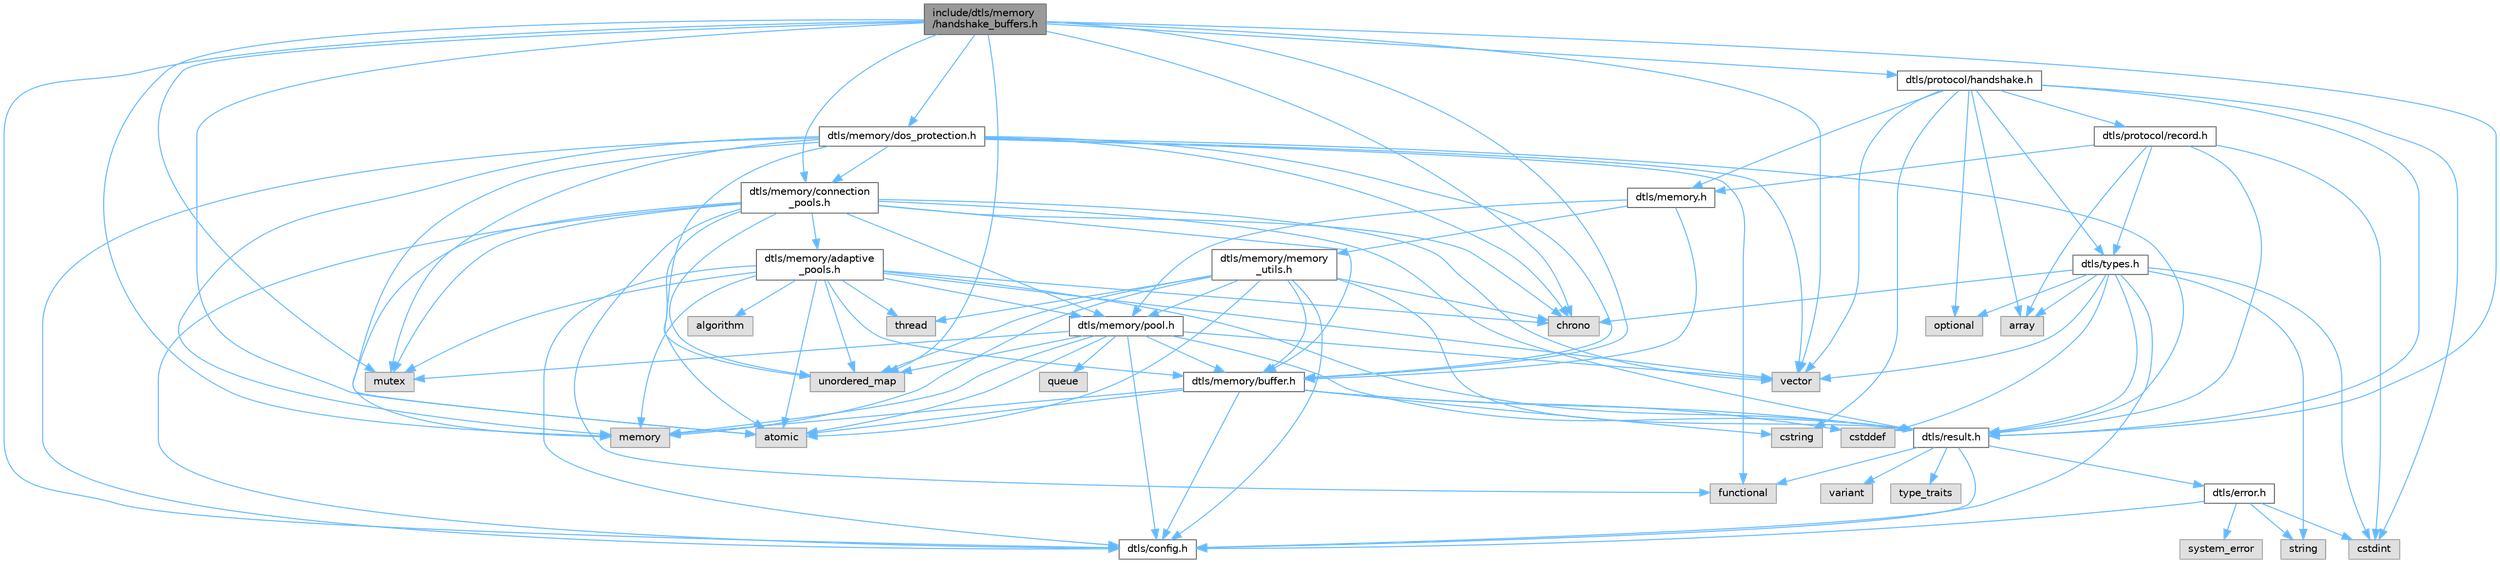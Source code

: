 digraph "include/dtls/memory/handshake_buffers.h"
{
 // LATEX_PDF_SIZE
  bgcolor="transparent";
  edge [fontname=Helvetica,fontsize=10,labelfontname=Helvetica,labelfontsize=10];
  node [fontname=Helvetica,fontsize=10,shape=box,height=0.2,width=0.4];
  Node1 [id="Node000001",label="include/dtls/memory\l/handshake_buffers.h",height=0.2,width=0.4,color="gray40", fillcolor="grey60", style="filled", fontcolor="black",tooltip=" "];
  Node1 -> Node2 [id="edge1_Node000001_Node000002",color="steelblue1",style="solid",tooltip=" "];
  Node2 [id="Node000002",label="dtls/config.h",height=0.2,width=0.4,color="grey40", fillcolor="white", style="filled",URL="$config_8h.html",tooltip=" "];
  Node1 -> Node3 [id="edge2_Node000001_Node000003",color="steelblue1",style="solid",tooltip=" "];
  Node3 [id="Node000003",label="dtls/result.h",height=0.2,width=0.4,color="grey40", fillcolor="white", style="filled",URL="$result_8h.html",tooltip=" "];
  Node3 -> Node2 [id="edge3_Node000003_Node000002",color="steelblue1",style="solid",tooltip=" "];
  Node3 -> Node4 [id="edge4_Node000003_Node000004",color="steelblue1",style="solid",tooltip=" "];
  Node4 [id="Node000004",label="dtls/error.h",height=0.2,width=0.4,color="grey40", fillcolor="white", style="filled",URL="$error_8h.html",tooltip=" "];
  Node4 -> Node2 [id="edge5_Node000004_Node000002",color="steelblue1",style="solid",tooltip=" "];
  Node4 -> Node5 [id="edge6_Node000004_Node000005",color="steelblue1",style="solid",tooltip=" "];
  Node5 [id="Node000005",label="system_error",height=0.2,width=0.4,color="grey60", fillcolor="#E0E0E0", style="filled",tooltip=" "];
  Node4 -> Node6 [id="edge7_Node000004_Node000006",color="steelblue1",style="solid",tooltip=" "];
  Node6 [id="Node000006",label="string",height=0.2,width=0.4,color="grey60", fillcolor="#E0E0E0", style="filled",tooltip=" "];
  Node4 -> Node7 [id="edge8_Node000004_Node000007",color="steelblue1",style="solid",tooltip=" "];
  Node7 [id="Node000007",label="cstdint",height=0.2,width=0.4,color="grey60", fillcolor="#E0E0E0", style="filled",tooltip=" "];
  Node3 -> Node8 [id="edge9_Node000003_Node000008",color="steelblue1",style="solid",tooltip=" "];
  Node8 [id="Node000008",label="variant",height=0.2,width=0.4,color="grey60", fillcolor="#E0E0E0", style="filled",tooltip=" "];
  Node3 -> Node9 [id="edge10_Node000003_Node000009",color="steelblue1",style="solid",tooltip=" "];
  Node9 [id="Node000009",label="functional",height=0.2,width=0.4,color="grey60", fillcolor="#E0E0E0", style="filled",tooltip=" "];
  Node3 -> Node10 [id="edge11_Node000003_Node000010",color="steelblue1",style="solid",tooltip=" "];
  Node10 [id="Node000010",label="type_traits",height=0.2,width=0.4,color="grey60", fillcolor="#E0E0E0", style="filled",tooltip=" "];
  Node1 -> Node11 [id="edge12_Node000001_Node000011",color="steelblue1",style="solid",tooltip=" "];
  Node11 [id="Node000011",label="dtls/memory/buffer.h",height=0.2,width=0.4,color="grey40", fillcolor="white", style="filled",URL="$buffer_8h.html",tooltip=" "];
  Node11 -> Node2 [id="edge13_Node000011_Node000002",color="steelblue1",style="solid",tooltip=" "];
  Node11 -> Node3 [id="edge14_Node000011_Node000003",color="steelblue1",style="solid",tooltip=" "];
  Node11 -> Node12 [id="edge15_Node000011_Node000012",color="steelblue1",style="solid",tooltip=" "];
  Node12 [id="Node000012",label="memory",height=0.2,width=0.4,color="grey60", fillcolor="#E0E0E0", style="filled",tooltip=" "];
  Node11 -> Node13 [id="edge16_Node000011_Node000013",color="steelblue1",style="solid",tooltip=" "];
  Node13 [id="Node000013",label="cstddef",height=0.2,width=0.4,color="grey60", fillcolor="#E0E0E0", style="filled",tooltip=" "];
  Node11 -> Node14 [id="edge17_Node000011_Node000014",color="steelblue1",style="solid",tooltip=" "];
  Node14 [id="Node000014",label="cstring",height=0.2,width=0.4,color="grey60", fillcolor="#E0E0E0", style="filled",tooltip=" "];
  Node11 -> Node15 [id="edge18_Node000011_Node000015",color="steelblue1",style="solid",tooltip=" "];
  Node15 [id="Node000015",label="atomic",height=0.2,width=0.4,color="grey60", fillcolor="#E0E0E0", style="filled",tooltip=" "];
  Node1 -> Node16 [id="edge19_Node000001_Node000016",color="steelblue1",style="solid",tooltip=" "];
  Node16 [id="Node000016",label="dtls/memory/connection\l_pools.h",height=0.2,width=0.4,color="grey40", fillcolor="white", style="filled",URL="$connection__pools_8h.html",tooltip=" "];
  Node16 -> Node2 [id="edge20_Node000016_Node000002",color="steelblue1",style="solid",tooltip=" "];
  Node16 -> Node3 [id="edge21_Node000016_Node000003",color="steelblue1",style="solid",tooltip=" "];
  Node16 -> Node11 [id="edge22_Node000016_Node000011",color="steelblue1",style="solid",tooltip=" "];
  Node16 -> Node17 [id="edge23_Node000016_Node000017",color="steelblue1",style="solid",tooltip=" "];
  Node17 [id="Node000017",label="dtls/memory/pool.h",height=0.2,width=0.4,color="grey40", fillcolor="white", style="filled",URL="$pool_8h.html",tooltip=" "];
  Node17 -> Node2 [id="edge24_Node000017_Node000002",color="steelblue1",style="solid",tooltip=" "];
  Node17 -> Node3 [id="edge25_Node000017_Node000003",color="steelblue1",style="solid",tooltip=" "];
  Node17 -> Node11 [id="edge26_Node000017_Node000011",color="steelblue1",style="solid",tooltip=" "];
  Node17 -> Node12 [id="edge27_Node000017_Node000012",color="steelblue1",style="solid",tooltip=" "];
  Node17 -> Node18 [id="edge28_Node000017_Node000018",color="steelblue1",style="solid",tooltip=" "];
  Node18 [id="Node000018",label="queue",height=0.2,width=0.4,color="grey60", fillcolor="#E0E0E0", style="filled",tooltip=" "];
  Node17 -> Node19 [id="edge29_Node000017_Node000019",color="steelblue1",style="solid",tooltip=" "];
  Node19 [id="Node000019",label="mutex",height=0.2,width=0.4,color="grey60", fillcolor="#E0E0E0", style="filled",tooltip=" "];
  Node17 -> Node15 [id="edge30_Node000017_Node000015",color="steelblue1",style="solid",tooltip=" "];
  Node17 -> Node20 [id="edge31_Node000017_Node000020",color="steelblue1",style="solid",tooltip=" "];
  Node20 [id="Node000020",label="vector",height=0.2,width=0.4,color="grey60", fillcolor="#E0E0E0", style="filled",tooltip=" "];
  Node17 -> Node21 [id="edge32_Node000017_Node000021",color="steelblue1",style="solid",tooltip=" "];
  Node21 [id="Node000021",label="unordered_map",height=0.2,width=0.4,color="grey60", fillcolor="#E0E0E0", style="filled",tooltip=" "];
  Node16 -> Node22 [id="edge33_Node000016_Node000022",color="steelblue1",style="solid",tooltip=" "];
  Node22 [id="Node000022",label="dtls/memory/adaptive\l_pools.h",height=0.2,width=0.4,color="grey40", fillcolor="white", style="filled",URL="$adaptive__pools_8h.html",tooltip=" "];
  Node22 -> Node2 [id="edge34_Node000022_Node000002",color="steelblue1",style="solid",tooltip=" "];
  Node22 -> Node3 [id="edge35_Node000022_Node000003",color="steelblue1",style="solid",tooltip=" "];
  Node22 -> Node11 [id="edge36_Node000022_Node000011",color="steelblue1",style="solid",tooltip=" "];
  Node22 -> Node17 [id="edge37_Node000022_Node000017",color="steelblue1",style="solid",tooltip=" "];
  Node22 -> Node12 [id="edge38_Node000022_Node000012",color="steelblue1",style="solid",tooltip=" "];
  Node22 -> Node21 [id="edge39_Node000022_Node000021",color="steelblue1",style="solid",tooltip=" "];
  Node22 -> Node20 [id="edge40_Node000022_Node000020",color="steelblue1",style="solid",tooltip=" "];
  Node22 -> Node15 [id="edge41_Node000022_Node000015",color="steelblue1",style="solid",tooltip=" "];
  Node22 -> Node19 [id="edge42_Node000022_Node000019",color="steelblue1",style="solid",tooltip=" "];
  Node22 -> Node23 [id="edge43_Node000022_Node000023",color="steelblue1",style="solid",tooltip=" "];
  Node23 [id="Node000023",label="chrono",height=0.2,width=0.4,color="grey60", fillcolor="#E0E0E0", style="filled",tooltip=" "];
  Node22 -> Node24 [id="edge44_Node000022_Node000024",color="steelblue1",style="solid",tooltip=" "];
  Node24 [id="Node000024",label="algorithm",height=0.2,width=0.4,color="grey60", fillcolor="#E0E0E0", style="filled",tooltip=" "];
  Node22 -> Node25 [id="edge45_Node000022_Node000025",color="steelblue1",style="solid",tooltip=" "];
  Node25 [id="Node000025",label="thread",height=0.2,width=0.4,color="grey60", fillcolor="#E0E0E0", style="filled",tooltip=" "];
  Node16 -> Node12 [id="edge46_Node000016_Node000012",color="steelblue1",style="solid",tooltip=" "];
  Node16 -> Node21 [id="edge47_Node000016_Node000021",color="steelblue1",style="solid",tooltip=" "];
  Node16 -> Node20 [id="edge48_Node000016_Node000020",color="steelblue1",style="solid",tooltip=" "];
  Node16 -> Node15 [id="edge49_Node000016_Node000015",color="steelblue1",style="solid",tooltip=" "];
  Node16 -> Node19 [id="edge50_Node000016_Node000019",color="steelblue1",style="solid",tooltip=" "];
  Node16 -> Node23 [id="edge51_Node000016_Node000023",color="steelblue1",style="solid",tooltip=" "];
  Node16 -> Node9 [id="edge52_Node000016_Node000009",color="steelblue1",style="solid",tooltip=" "];
  Node1 -> Node26 [id="edge53_Node000001_Node000026",color="steelblue1",style="solid",tooltip=" "];
  Node26 [id="Node000026",label="dtls/memory/dos_protection.h",height=0.2,width=0.4,color="grey40", fillcolor="white", style="filled",URL="$memory_2dos__protection_8h.html",tooltip=" "];
  Node26 -> Node2 [id="edge54_Node000026_Node000002",color="steelblue1",style="solid",tooltip=" "];
  Node26 -> Node3 [id="edge55_Node000026_Node000003",color="steelblue1",style="solid",tooltip=" "];
  Node26 -> Node11 [id="edge56_Node000026_Node000011",color="steelblue1",style="solid",tooltip=" "];
  Node26 -> Node16 [id="edge57_Node000026_Node000016",color="steelblue1",style="solid",tooltip=" "];
  Node26 -> Node12 [id="edge58_Node000026_Node000012",color="steelblue1",style="solid",tooltip=" "];
  Node26 -> Node21 [id="edge59_Node000026_Node000021",color="steelblue1",style="solid",tooltip=" "];
  Node26 -> Node15 [id="edge60_Node000026_Node000015",color="steelblue1",style="solid",tooltip=" "];
  Node26 -> Node19 [id="edge61_Node000026_Node000019",color="steelblue1",style="solid",tooltip=" "];
  Node26 -> Node23 [id="edge62_Node000026_Node000023",color="steelblue1",style="solid",tooltip=" "];
  Node26 -> Node20 [id="edge63_Node000026_Node000020",color="steelblue1",style="solid",tooltip=" "];
  Node26 -> Node9 [id="edge64_Node000026_Node000009",color="steelblue1",style="solid",tooltip=" "];
  Node1 -> Node27 [id="edge65_Node000001_Node000027",color="steelblue1",style="solid",tooltip=" "];
  Node27 [id="Node000027",label="dtls/protocol/handshake.h",height=0.2,width=0.4,color="grey40", fillcolor="white", style="filled",URL="$handshake_8h.html",tooltip=" "];
  Node27 -> Node28 [id="edge66_Node000027_Node000028",color="steelblue1",style="solid",tooltip=" "];
  Node28 [id="Node000028",label="dtls/types.h",height=0.2,width=0.4,color="grey40", fillcolor="white", style="filled",URL="$types_8h.html",tooltip="Core DTLS v1.3 Protocol Types and Constants."];
  Node28 -> Node2 [id="edge67_Node000028_Node000002",color="steelblue1",style="solid",tooltip=" "];
  Node28 -> Node3 [id="edge68_Node000028_Node000003",color="steelblue1",style="solid",tooltip=" "];
  Node28 -> Node7 [id="edge69_Node000028_Node000007",color="steelblue1",style="solid",tooltip=" "];
  Node28 -> Node13 [id="edge70_Node000028_Node000013",color="steelblue1",style="solid",tooltip=" "];
  Node28 -> Node29 [id="edge71_Node000028_Node000029",color="steelblue1",style="solid",tooltip=" "];
  Node29 [id="Node000029",label="array",height=0.2,width=0.4,color="grey60", fillcolor="#E0E0E0", style="filled",tooltip=" "];
  Node28 -> Node20 [id="edge72_Node000028_Node000020",color="steelblue1",style="solid",tooltip=" "];
  Node28 -> Node6 [id="edge73_Node000028_Node000006",color="steelblue1",style="solid",tooltip=" "];
  Node28 -> Node23 [id="edge74_Node000028_Node000023",color="steelblue1",style="solid",tooltip=" "];
  Node28 -> Node30 [id="edge75_Node000028_Node000030",color="steelblue1",style="solid",tooltip=" "];
  Node30 [id="Node000030",label="optional",height=0.2,width=0.4,color="grey60", fillcolor="#E0E0E0", style="filled",tooltip=" "];
  Node27 -> Node3 [id="edge76_Node000027_Node000003",color="steelblue1",style="solid",tooltip=" "];
  Node27 -> Node31 [id="edge77_Node000027_Node000031",color="steelblue1",style="solid",tooltip=" "];
  Node31 [id="Node000031",label="dtls/memory.h",height=0.2,width=0.4,color="grey40", fillcolor="white", style="filled",URL="$memory_8h.html",tooltip=" "];
  Node31 -> Node11 [id="edge78_Node000031_Node000011",color="steelblue1",style="solid",tooltip=" "];
  Node31 -> Node17 [id="edge79_Node000031_Node000017",color="steelblue1",style="solid",tooltip=" "];
  Node31 -> Node32 [id="edge80_Node000031_Node000032",color="steelblue1",style="solid",tooltip=" "];
  Node32 [id="Node000032",label="dtls/memory/memory\l_utils.h",height=0.2,width=0.4,color="grey40", fillcolor="white", style="filled",URL="$memory__utils_8h.html",tooltip=" "];
  Node32 -> Node2 [id="edge81_Node000032_Node000002",color="steelblue1",style="solid",tooltip=" "];
  Node32 -> Node3 [id="edge82_Node000032_Node000003",color="steelblue1",style="solid",tooltip=" "];
  Node32 -> Node11 [id="edge83_Node000032_Node000011",color="steelblue1",style="solid",tooltip=" "];
  Node32 -> Node17 [id="edge84_Node000032_Node000017",color="steelblue1",style="solid",tooltip=" "];
  Node32 -> Node12 [id="edge85_Node000032_Node000012",color="steelblue1",style="solid",tooltip=" "];
  Node32 -> Node23 [id="edge86_Node000032_Node000023",color="steelblue1",style="solid",tooltip=" "];
  Node32 -> Node15 [id="edge87_Node000032_Node000015",color="steelblue1",style="solid",tooltip=" "];
  Node32 -> Node21 [id="edge88_Node000032_Node000021",color="steelblue1",style="solid",tooltip=" "];
  Node32 -> Node25 [id="edge89_Node000032_Node000025",color="steelblue1",style="solid",tooltip=" "];
  Node27 -> Node33 [id="edge90_Node000027_Node000033",color="steelblue1",style="solid",tooltip=" "];
  Node33 [id="Node000033",label="dtls/protocol/record.h",height=0.2,width=0.4,color="grey40", fillcolor="white", style="filled",URL="$record_8h.html",tooltip=" "];
  Node33 -> Node28 [id="edge91_Node000033_Node000028",color="steelblue1",style="solid",tooltip=" "];
  Node33 -> Node3 [id="edge92_Node000033_Node000003",color="steelblue1",style="solid",tooltip=" "];
  Node33 -> Node31 [id="edge93_Node000033_Node000031",color="steelblue1",style="solid",tooltip=" "];
  Node33 -> Node7 [id="edge94_Node000033_Node000007",color="steelblue1",style="solid",tooltip=" "];
  Node33 -> Node29 [id="edge95_Node000033_Node000029",color="steelblue1",style="solid",tooltip=" "];
  Node27 -> Node7 [id="edge96_Node000027_Node000007",color="steelblue1",style="solid",tooltip=" "];
  Node27 -> Node20 [id="edge97_Node000027_Node000020",color="steelblue1",style="solid",tooltip=" "];
  Node27 -> Node29 [id="edge98_Node000027_Node000029",color="steelblue1",style="solid",tooltip=" "];
  Node27 -> Node30 [id="edge99_Node000027_Node000030",color="steelblue1",style="solid",tooltip=" "];
  Node27 -> Node14 [id="edge100_Node000027_Node000014",color="steelblue1",style="solid",tooltip=" "];
  Node1 -> Node12 [id="edge101_Node000001_Node000012",color="steelblue1",style="solid",tooltip=" "];
  Node1 -> Node21 [id="edge102_Node000001_Node000021",color="steelblue1",style="solid",tooltip=" "];
  Node1 -> Node20 [id="edge103_Node000001_Node000020",color="steelblue1",style="solid",tooltip=" "];
  Node1 -> Node19 [id="edge104_Node000001_Node000019",color="steelblue1",style="solid",tooltip=" "];
  Node1 -> Node23 [id="edge105_Node000001_Node000023",color="steelblue1",style="solid",tooltip=" "];
  Node1 -> Node15 [id="edge106_Node000001_Node000015",color="steelblue1",style="solid",tooltip=" "];
}
